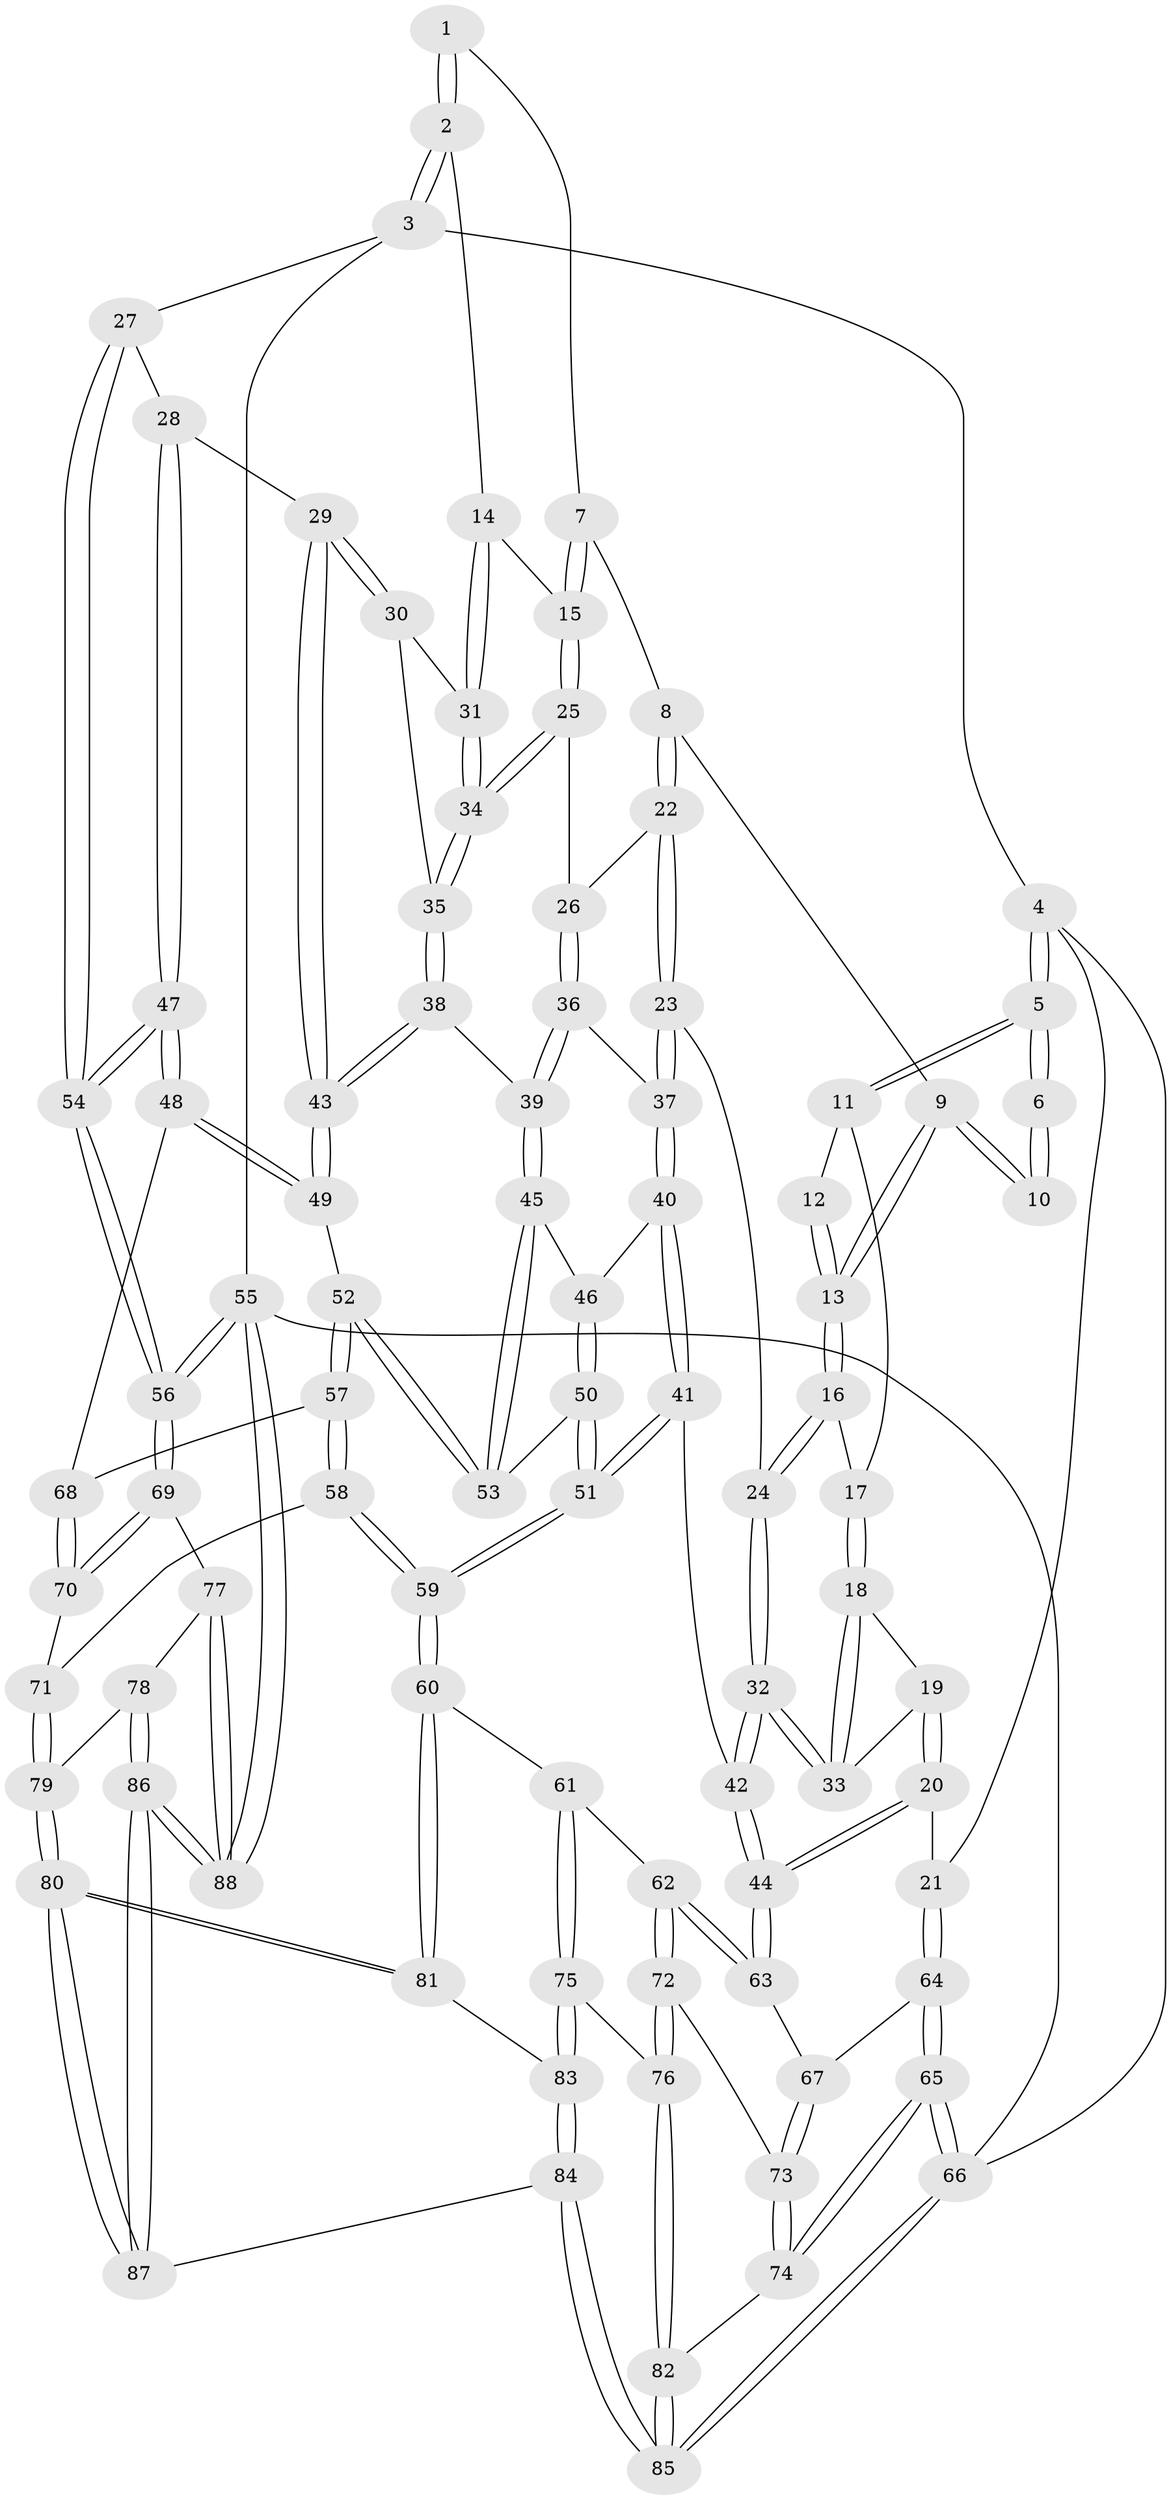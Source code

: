 // Generated by graph-tools (version 1.1) at 2025/17/03/09/25 04:17:02]
// undirected, 88 vertices, 217 edges
graph export_dot {
graph [start="1"]
  node [color=gray90,style=filled];
  1 [pos="+0.700981707369114+0"];
  2 [pos="+1+0"];
  3 [pos="+1+0"];
  4 [pos="+0+0"];
  5 [pos="+0.15323434740642133+0"];
  6 [pos="+0.47033687439912186+0"];
  7 [pos="+0.6152162862136207+0.07934928933020644"];
  8 [pos="+0.58999743934799+0.09994204069646923"];
  9 [pos="+0.5270195793840822+0.06918759608115319"];
  10 [pos="+0.5180140408286724+0.047980225021599314"];
  11 [pos="+0.20284487434506368+0"];
  12 [pos="+0.4695023759575919+0.05281836554695976"];
  13 [pos="+0.4502647334789118+0.12045268276705637"];
  14 [pos="+0.8469721320187202+0.029925959613253644"];
  15 [pos="+0.7268920608404957+0.12824843188345403"];
  16 [pos="+0.4420469278588729+0.12759261735143332"];
  17 [pos="+0.20765392096375673+0"];
  18 [pos="+0.27375405052100193+0.0972880085457335"];
  19 [pos="+0.19118680771771857+0.249934927258151"];
  20 [pos="+0.011467686527135333+0.3288895562444537"];
  21 [pos="+0+0.2640134697963874"];
  22 [pos="+0.5775479688781054+0.16878629507864834"];
  23 [pos="+0.47903613056404054+0.21460238943709212"];
  24 [pos="+0.4487605186092095+0.20670777993586792"];
  25 [pos="+0.7196015012482083+0.15839437419760288"];
  26 [pos="+0.6383146342065107+0.21631575675661657"];
  27 [pos="+1+0.12288192724501981"];
  28 [pos="+0.9583870310492564+0.26521087837729124"];
  29 [pos="+0.9410787994421096+0.26836177328957667"];
  30 [pos="+0.8916620405047088+0.2156277283765362"];
  31 [pos="+0.8527402722105605+0.15087610657996675"];
  32 [pos="+0.36587746888043393+0.2485380752727972"];
  33 [pos="+0.34349485856500217+0.23237499489016622"];
  34 [pos="+0.7732464158150617+0.24031786291731633"];
  35 [pos="+0.7733239934478005+0.25814929150619936"];
  36 [pos="+0.6503681747713802+0.28018692316797167"];
  37 [pos="+0.5190214203272216+0.28349172020037244"];
  38 [pos="+0.7611710432736418+0.33211278184301235"];
  39 [pos="+0.6847449260853289+0.331442706319097"];
  40 [pos="+0.5188118973249511+0.32256032553561625"];
  41 [pos="+0.36559043477149833+0.43491876041708816"];
  42 [pos="+0.3447928331340205+0.42728332491102516"];
  43 [pos="+0.8273947126053154+0.37808845561417714"];
  44 [pos="+0.20210419845277966+0.47703310228494045"];
  45 [pos="+0.6295044093417301+0.3905112901128411"];
  46 [pos="+0.5419420480260093+0.3460311224969793"];
  47 [pos="+1+0.5409353044349354"];
  48 [pos="+0.9654635659967656+0.5347132221909823"];
  49 [pos="+0.8428563951656894+0.43131888964049614"];
  50 [pos="+0.4879078178254275+0.4581365317401382"];
  51 [pos="+0.4361357738646253+0.48465308754768466"];
  52 [pos="+0.6696221757219748+0.5628828740489901"];
  53 [pos="+0.6220552153837692+0.41717782989699836"];
  54 [pos="+1+0.5874400076037837"];
  55 [pos="+1+1"];
  56 [pos="+1+0.8733627408917226"];
  57 [pos="+0.6601113126885407+0.5939066751758978"];
  58 [pos="+0.5832735144792847+0.6944412761957113"];
  59 [pos="+0.5474249626089105+0.7043774696497588"];
  60 [pos="+0.5358730967880437+0.7167757730984757"];
  61 [pos="+0.4363234056989509+0.7327883018244058"];
  62 [pos="+0.24580808180033673+0.6509187583552558"];
  63 [pos="+0.19703554927629266+0.5981634084728369"];
  64 [pos="+0+0.593300789325824"];
  65 [pos="+0+0.8393126932216431"];
  66 [pos="+0+1"];
  67 [pos="+0.14176629594583018+0.6405006144262946"];
  68 [pos="+0.8736438662467845+0.6159805667319379"];
  69 [pos="+0.8395172984934691+0.7862596786619435"];
  70 [pos="+0.8264948123282866+0.773380096677344"];
  71 [pos="+0.6928747873324412+0.7499511867057752"];
  72 [pos="+0.22001061624394833+0.8259832940685314"];
  73 [pos="+0.07990074448821456+0.7513455578973159"];
  74 [pos="+0.026446575123185715+0.7941356788794471"];
  75 [pos="+0.3141443088389295+0.8693645718285786"];
  76 [pos="+0.22912251195768404+0.8520304940252224"];
  77 [pos="+0.8117488243682079+0.9183388331001812"];
  78 [pos="+0.7420167664619665+0.9213358875993741"];
  79 [pos="+0.7189696772252356+0.912282647384219"];
  80 [pos="+0.5669230546936977+0.9830270692340177"];
  81 [pos="+0.5377128519969671+0.7650737898295866"];
  82 [pos="+0.14943316714748503+0.9245424072407837"];
  83 [pos="+0.3508685594050902+0.9898551336823803"];
  84 [pos="+0.37955157188425737+1"];
  85 [pos="+0.07912147405536131+1"];
  86 [pos="+0.6971686622715607+1"];
  87 [pos="+0.5354522015177239+1"];
  88 [pos="+1+1"];
  1 -- 2;
  1 -- 2;
  1 -- 7;
  2 -- 3;
  2 -- 3;
  2 -- 14;
  3 -- 4;
  3 -- 27;
  3 -- 55;
  4 -- 5;
  4 -- 5;
  4 -- 21;
  4 -- 66;
  5 -- 6;
  5 -- 6;
  5 -- 11;
  5 -- 11;
  6 -- 10;
  6 -- 10;
  7 -- 8;
  7 -- 15;
  7 -- 15;
  8 -- 9;
  8 -- 22;
  8 -- 22;
  9 -- 10;
  9 -- 10;
  9 -- 13;
  9 -- 13;
  11 -- 12;
  11 -- 17;
  12 -- 13;
  12 -- 13;
  13 -- 16;
  13 -- 16;
  14 -- 15;
  14 -- 31;
  14 -- 31;
  15 -- 25;
  15 -- 25;
  16 -- 17;
  16 -- 24;
  16 -- 24;
  17 -- 18;
  17 -- 18;
  18 -- 19;
  18 -- 33;
  18 -- 33;
  19 -- 20;
  19 -- 20;
  19 -- 33;
  20 -- 21;
  20 -- 44;
  20 -- 44;
  21 -- 64;
  21 -- 64;
  22 -- 23;
  22 -- 23;
  22 -- 26;
  23 -- 24;
  23 -- 37;
  23 -- 37;
  24 -- 32;
  24 -- 32;
  25 -- 26;
  25 -- 34;
  25 -- 34;
  26 -- 36;
  26 -- 36;
  27 -- 28;
  27 -- 54;
  27 -- 54;
  28 -- 29;
  28 -- 47;
  28 -- 47;
  29 -- 30;
  29 -- 30;
  29 -- 43;
  29 -- 43;
  30 -- 31;
  30 -- 35;
  31 -- 34;
  31 -- 34;
  32 -- 33;
  32 -- 33;
  32 -- 42;
  32 -- 42;
  34 -- 35;
  34 -- 35;
  35 -- 38;
  35 -- 38;
  36 -- 37;
  36 -- 39;
  36 -- 39;
  37 -- 40;
  37 -- 40;
  38 -- 39;
  38 -- 43;
  38 -- 43;
  39 -- 45;
  39 -- 45;
  40 -- 41;
  40 -- 41;
  40 -- 46;
  41 -- 42;
  41 -- 51;
  41 -- 51;
  42 -- 44;
  42 -- 44;
  43 -- 49;
  43 -- 49;
  44 -- 63;
  44 -- 63;
  45 -- 46;
  45 -- 53;
  45 -- 53;
  46 -- 50;
  46 -- 50;
  47 -- 48;
  47 -- 48;
  47 -- 54;
  47 -- 54;
  48 -- 49;
  48 -- 49;
  48 -- 68;
  49 -- 52;
  50 -- 51;
  50 -- 51;
  50 -- 53;
  51 -- 59;
  51 -- 59;
  52 -- 53;
  52 -- 53;
  52 -- 57;
  52 -- 57;
  54 -- 56;
  54 -- 56;
  55 -- 56;
  55 -- 56;
  55 -- 88;
  55 -- 88;
  55 -- 66;
  56 -- 69;
  56 -- 69;
  57 -- 58;
  57 -- 58;
  57 -- 68;
  58 -- 59;
  58 -- 59;
  58 -- 71;
  59 -- 60;
  59 -- 60;
  60 -- 61;
  60 -- 81;
  60 -- 81;
  61 -- 62;
  61 -- 75;
  61 -- 75;
  62 -- 63;
  62 -- 63;
  62 -- 72;
  62 -- 72;
  63 -- 67;
  64 -- 65;
  64 -- 65;
  64 -- 67;
  65 -- 66;
  65 -- 66;
  65 -- 74;
  65 -- 74;
  66 -- 85;
  66 -- 85;
  67 -- 73;
  67 -- 73;
  68 -- 70;
  68 -- 70;
  69 -- 70;
  69 -- 70;
  69 -- 77;
  70 -- 71;
  71 -- 79;
  71 -- 79;
  72 -- 73;
  72 -- 76;
  72 -- 76;
  73 -- 74;
  73 -- 74;
  74 -- 82;
  75 -- 76;
  75 -- 83;
  75 -- 83;
  76 -- 82;
  76 -- 82;
  77 -- 78;
  77 -- 88;
  77 -- 88;
  78 -- 79;
  78 -- 86;
  78 -- 86;
  79 -- 80;
  79 -- 80;
  80 -- 81;
  80 -- 81;
  80 -- 87;
  80 -- 87;
  81 -- 83;
  82 -- 85;
  82 -- 85;
  83 -- 84;
  83 -- 84;
  84 -- 85;
  84 -- 85;
  84 -- 87;
  86 -- 87;
  86 -- 87;
  86 -- 88;
  86 -- 88;
}
